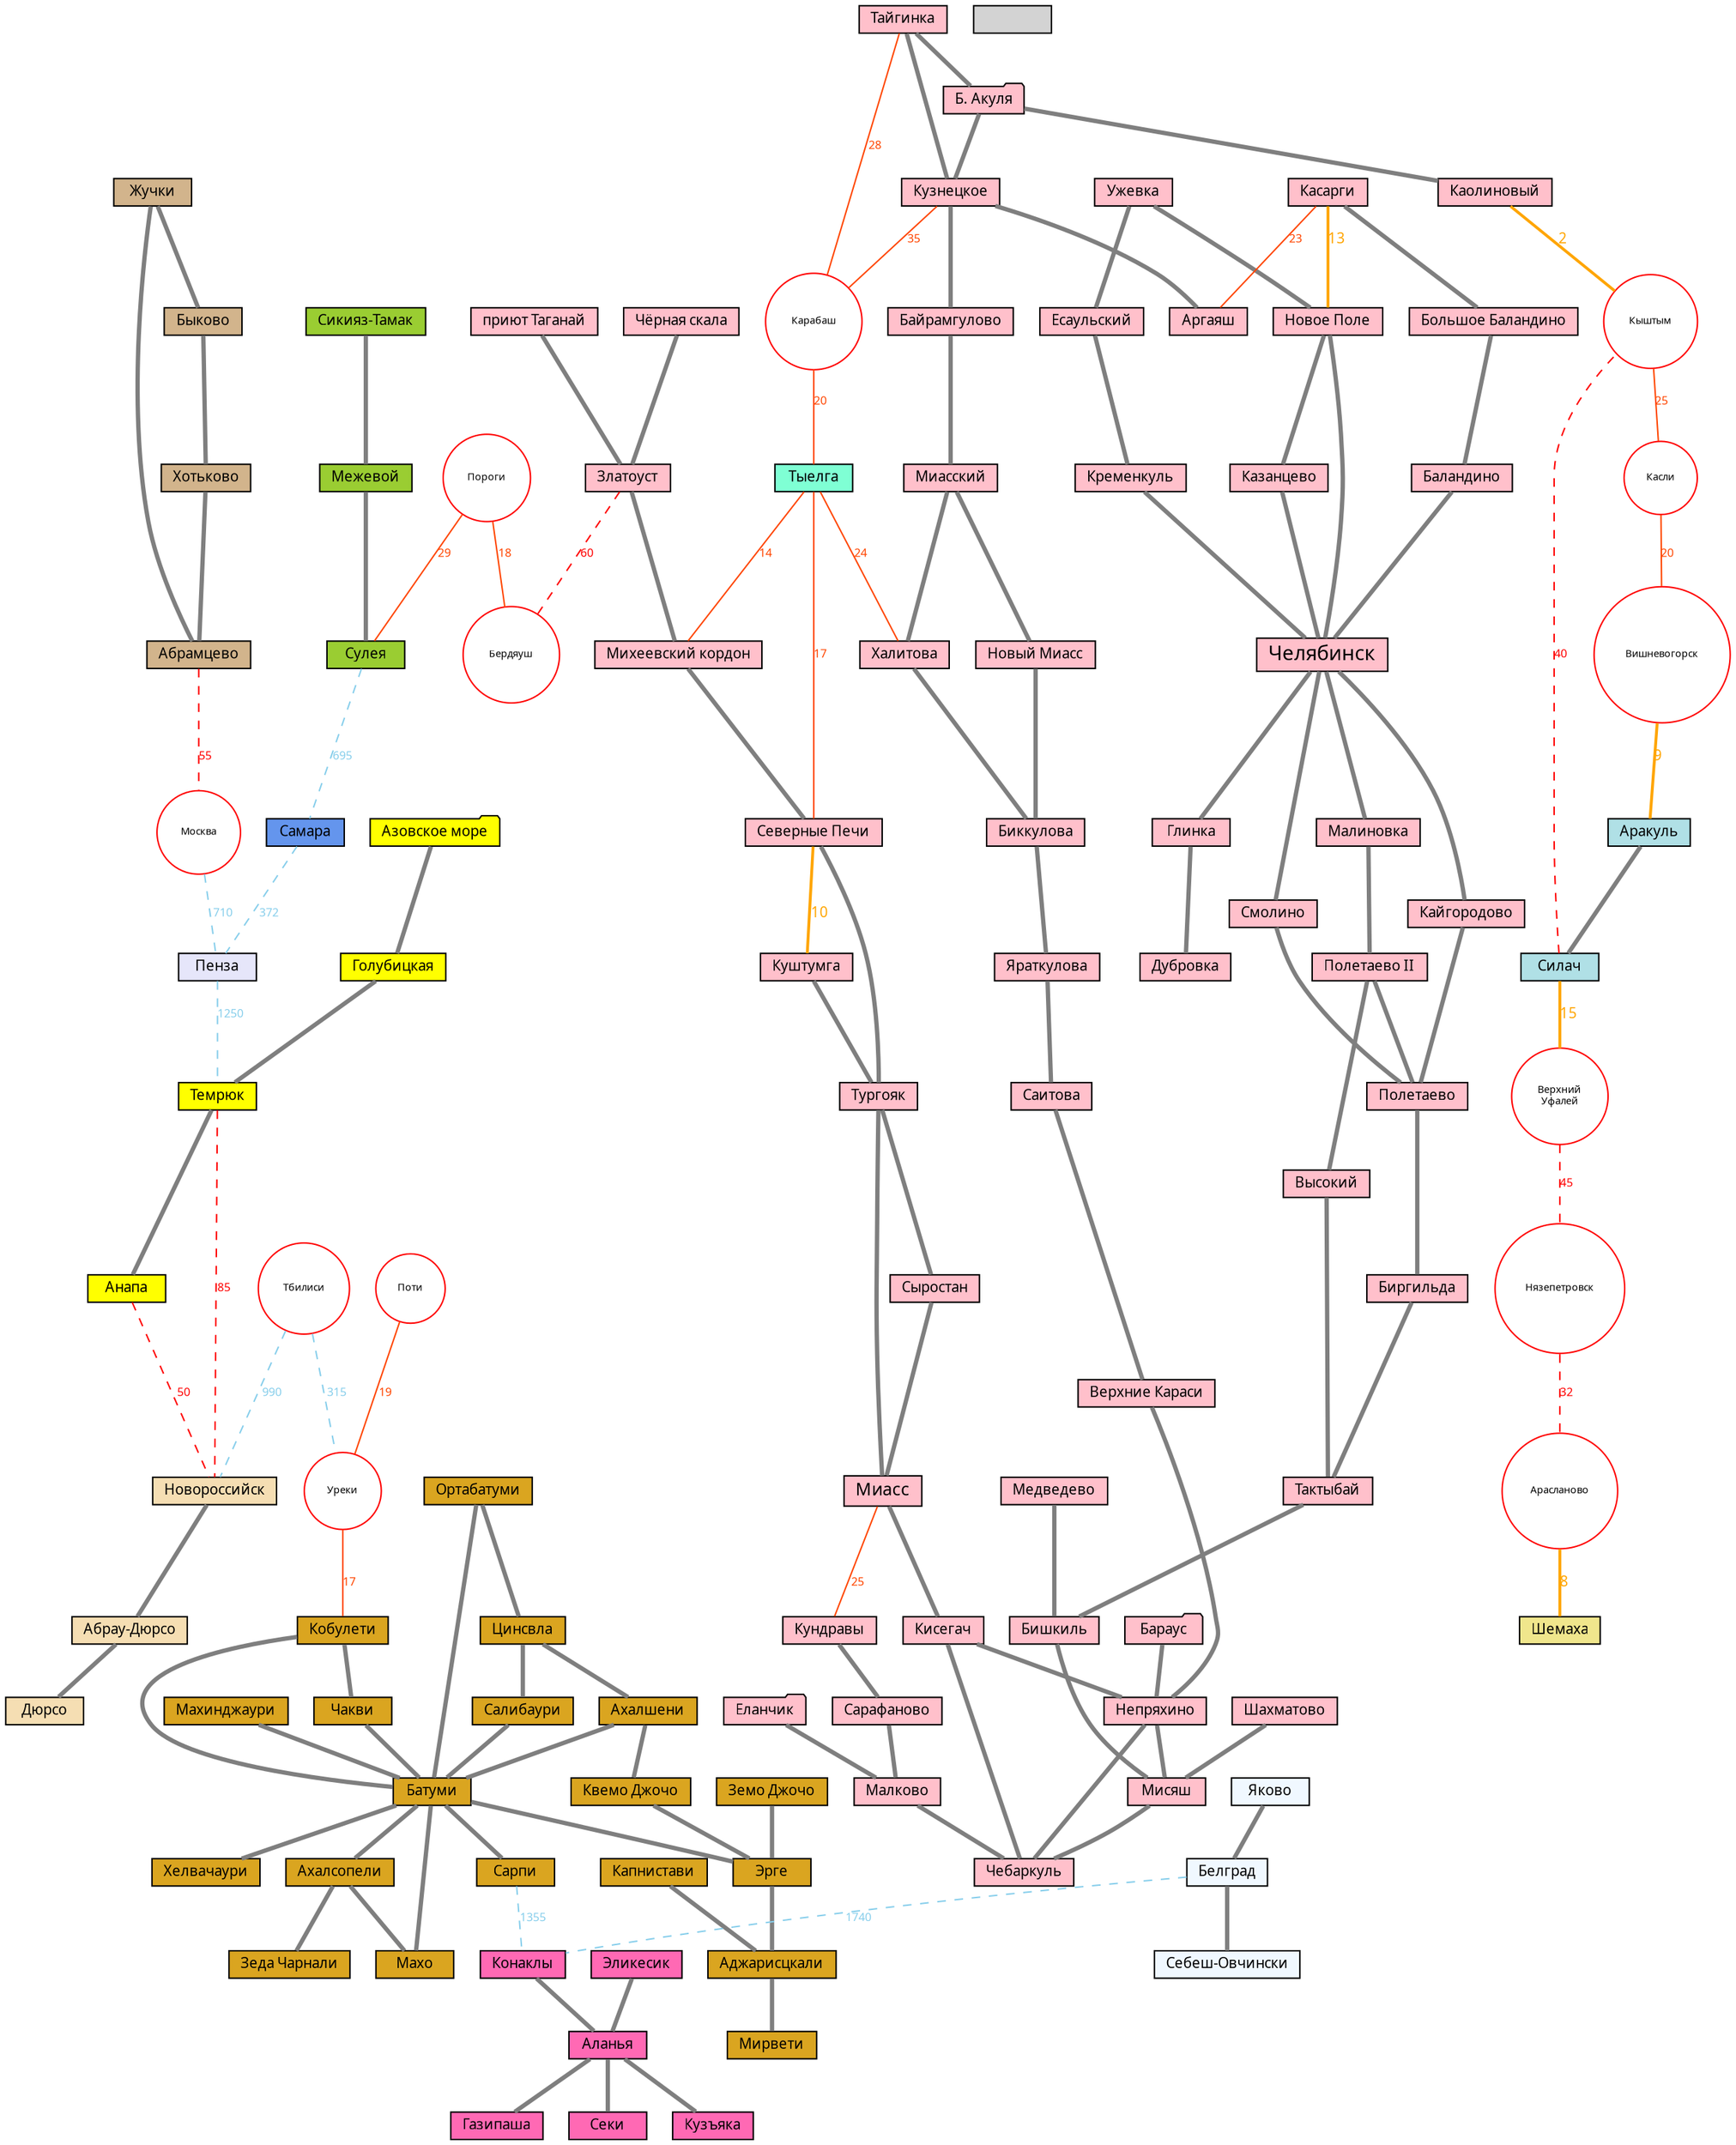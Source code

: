 graph G {
    node [ shape=box, fontsize=10, fontname="Droid Sans", style=filled, height=0.2 ]
    edge [ color=gray50, penwidth=3, fontname="Droid Sans" ]
    graph [ overlap=false ]

    subgraph main {
        node [ fillcolor=pink ]
        Челябинск [ fontsize=14 ]

        "Б. Акуля" [ shape=folder ]
        "Бараус"   [ shape=folder ]
        "Еланчик"  [ shape=folder ]

        Миасс [ fontsize=12 ]
        Челябинск -- Смолино -- Полетаево -- Биргильда -- Тактыбай -- Бишкиль -- Мисяш -- Чебаркуль
        Ужевка -- "Новое Поле" -- Казанцево -- Челябинск
        "Новое Поле" -- Челябинск
        Челябинск -- Глинка -- Дубровка
        Челябинск -- Кайгородово -- Полетаево
        Ужевка -- Есаульский -- Кременкуль -- Челябинск
        Касарги -- "Большое Баландино" -- Баландино -- Челябинск
        Миасс -- Кисегач -- Чебаркуль
        Кисегач -- Непряхино -- Мисяш
        Шахматово -- Мисяш
        Медведево -- Бишкиль
        Челябинск -- Малиновка -- "Полетаево II" -- Высокий -- Тактыбай
        "Полетаево II" -- Полетаево
        "Б. Акуля" -- Кузнецкое -- Байрамгулово -- Миасский -- "Новый Миасс" -- Биккулова -- Яраткулова -- Саитова -- "Верхние Караси" -- Непряхино
        Кундравы -- Сарафаново -- Малково
        Бараус -- Непряхино -- Чебаркуль
        Миасский -- Халитова -- Биккулова
        Еланчик -- Малково -- Чебаркуль
        Тайгинка -- "Б. Акуля" -- Каолиновый
        Тайгинка -- Кузнецкое -- Аргаяш
        "Чёрная скала" -- Златоуст -- "Михеевский кордон" -- "Северные Печи"
        "приют Таганай" -- Златоуст
        "Северные Печи" -- Тургояк -- Миасс
        Куштумга -- Тургояк -- Сыростан -- Миасс
    }

    subgraph north {
        node [ fillcolor=powderblue ]

        Аракуль -- Силач
    }

    subgraph penza {
        node [ fillcolor=lavender ]

        Пенза
    }

    subgraph samara {
        node [ fillcolor=cornflowerblue ]

        Самара
    }

    subgraph shemakha {
        node [ fillcolor=khaki ]

        Шемаха
    }

    subgraph ai {
        node [ fillcolor=yellowgreen ]

        "Сикияз-Тамак" -- Межевой -- Сулея
    }

    subgraph south1 {
        node [ fillcolor=yellow ]
        "Азовское море" [ shape=folder ]
        "Азовское море" -- Голубицкая -- Темрюк -- Анапа
    }

    subgraph south2 {
        node [ fillcolor=wheat ]

        Новороссийск -- "Абрау-Дюрсо" -- Дюрсо
    }

    subgraph georgia {
        node [ fillcolor=goldenrod ]

        Кобулети -- Батуми -- Махо
        Махинджаури -- Батуми -- Сарпи
        Цинсвла -- Салибаури -- Батуми -- Хелвачаури
        Кобулети -- Чакви -- Батуми -- Ахалсопели -- "Зеда Чарнали"
        Ахалсопели -- Махо
        Капнистави -- Аджарисцкали -- Мирвети
        Ортабатуми -- Батуми
        Батуми -- Эрге -- Аджарисцкали
        Ахалшени -- Батуми
        Ортабатуми --Цинсвла -- Ахалшени -- "Квемо Джочо" -- Эрге
        "Земо Джочо" -- Эрге
    }

    subgraph tyelga {
        node [ fillcolor=aquamarine ]

        Тыелга
    }

    subgraph zhuchki {
        node [ fillcolor=tan ]

        Жучки -- Абрамцево
        Жучки -- Быково -- Хотьково -- Абрамцево
    }

    subgraph serbia {
        node [ fillcolor=aliceblue ]

        Яково -- Белград -- "Себеш-Овчински"
    }

    subgraph turkey {
        node [ fillcolor=hotpink ]

        Конаклы -- Аланья -- Газипаша
        Эликесик -- Аланья -- Секи
        Аланья -- Кузъяка
    }

    subgraph failed_cities {
        node [ shape="circle",fillcolor="white",color="red",fontsize=7, height=0.1 ]

        Арасланово Бердяуш "Верхний\nУфалей" Вишневогорск Карабаш Касли Кыштым
        Пороги Нязепетровск
        Москва
        Уреки Поти Тбилиси
    }

    subgraph failed {

        // Ближайшие — можно пройти за час
        edge [ color=orange, fontcolor=orange, fontsize=10, penwidth=2 ]
        Каолиновый -- Кыштым [ label=2 ]
        Вишневогорск -- Аракуль  [ label=9 ]
        "Северные Печи" -- Куштумга [ label=10 ]
        Касарги -- "Новое Поле" [ label=13 ]
        Силач -- "Верхний\nУфалей" [ label=15 ]
        Арасланово -- Шемаха [ label=8 ]

        // Ближние
        edge [ color=orangered, fontcolor=orangered, fontsize=8, penwidth=1 ]
        Пороги -- Бердяуш [ label=18 ]
        Миасс -- Кундравы [ label=25 ]
        Касарги -- Аргаяш [ label=23 ]
        Пороги -- Сулея  [ label=29 ]
        Кыштым -- Касли  [ label=25 ]
        Касли -- Вишневогорск [ label=20]
        Тыелга -- "Михеевский кордон" [ label=14 ]
        Тыелга -- "Северные Печи" [ label=17 ]
        Карабаш -- Тыелга [ label=20 ]
        Кузнецкое -- Карабаш [ label=35 ]
        Тайгинка -- Карабаш [ label=28 ]
        Тыелга -- Халитова [ label=24 ]
        Уреки -- Кобулети  [ label=17 ]
        Поти -- Уреки [ label=19 ]

        // Средние — можно пройти за день
        edge [ color=red, fontcolor=red, style="dashed" ]
        Силач -- Кыштым  [ label=40 ]
        Анапа -- Новороссийск [ label=50 ]
        Златоуст -- Бердяуш [ label=60 ]
        Нязепетровск -- Арасланово [ label=32 ]
        "Верхний\nУфалей" -- Нязепетровск [ label=45 ]
        Абрамцево -- Москва [ label=55 ]
        Темрюк -- Новороссийск [ label=85 ]

        // Дальние (от 100 км)
        //edge [ color=plum, fontcolor=plum, style="dotted" ]

        // Самые дальние — нереально проехать
        edge [ color=skyblue, fontcolor=skyblue ]
        Тбилиси -- Уреки [ label=315 ]
        Самара -- Пенза [ label=372 ]
        Москва -- Пенза [ label=710 ]
        Сулея -- Самара [ label=695 ]
        Пенза -- Темрюк [ label=1250 ]
        Тбилиси -- Новороссийск [ label=990 ]
        Сарпи -- Конаклы [ label=1355 ]
        Белград -- Конаклы [ label=1740 ]
    }
}
